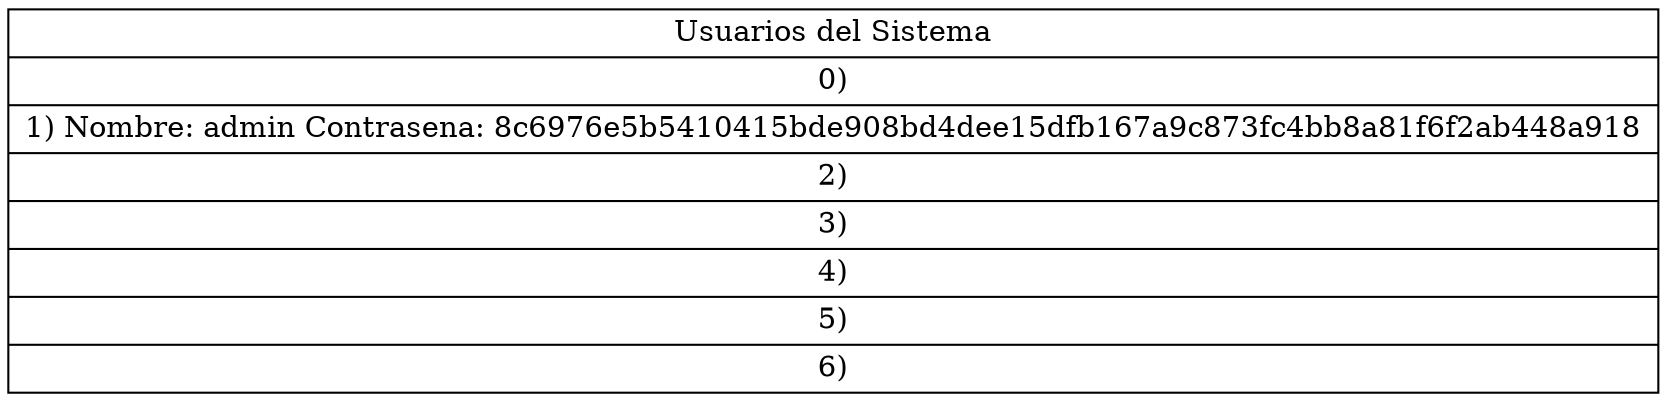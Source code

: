 digraph G { 
 node [shape=record]; 
 node1[label = "{ Usuarios del Sistema|0)|1) Nombre: admin Contrasena: 8c6976e5b5410415bde908bd4dee15dfb167a9c873fc4bb8a81f6f2ab448a918|2)|3)|4)|5)|6)}"] 
}